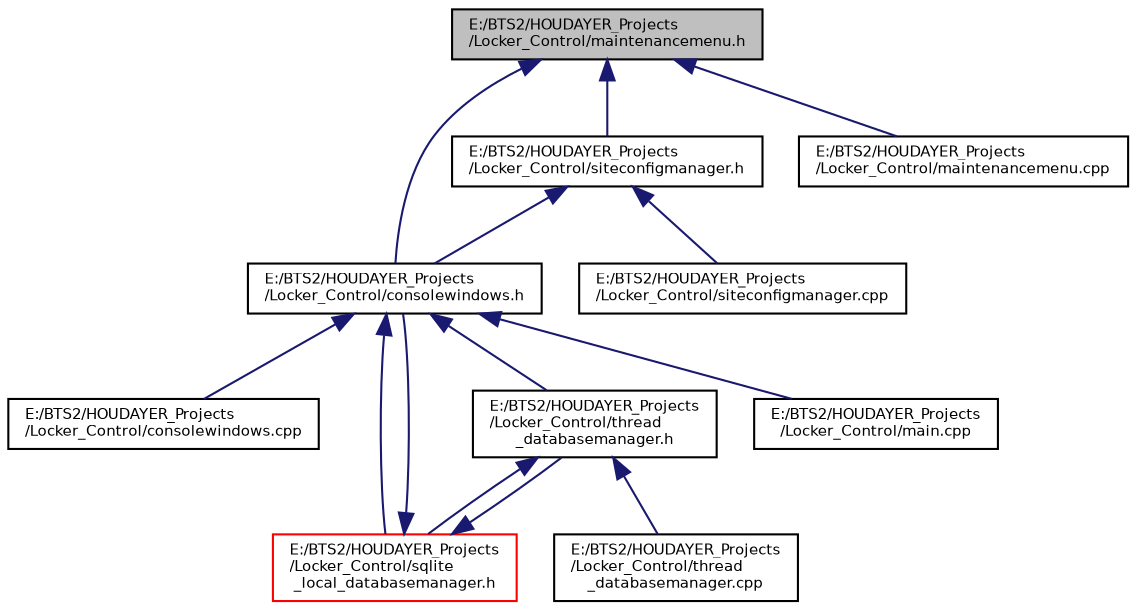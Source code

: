 digraph "E:/BTS2/HOUDAYER_Projects/Locker_Control/maintenancemenu.h"
{
 // INTERACTIVE_SVG=YES
  bgcolor="transparent";
  edge [fontname="Helvetica",fontsize="7",labelfontname="Helvetica",labelfontsize="7"];
  node [fontname="Helvetica",fontsize="7",shape=record];
  Node1 [label="E:/BTS2/HOUDAYER_Projects\l/Locker_Control/maintenancemenu.h",height=0.2,width=0.4,color="black", fillcolor="grey75", style="filled", fontcolor="black"];
  Node1 -> Node2 [dir="back",color="midnightblue",fontsize="7",style="solid",fontname="Helvetica"];
  Node2 [label="E:/BTS2/HOUDAYER_Projects\l/Locker_Control/consolewindows.h",height=0.2,width=0.4,color="black",URL="$consolewindows_8h.html"];
  Node2 -> Node3 [dir="back",color="midnightblue",fontsize="7",style="solid",fontname="Helvetica"];
  Node3 [label="E:/BTS2/HOUDAYER_Projects\l/Locker_Control/consolewindows.cpp",height=0.2,width=0.4,color="black",URL="$consolewindows_8cpp.html"];
  Node2 -> Node4 [dir="back",color="midnightblue",fontsize="7",style="solid",fontname="Helvetica"];
  Node4 [label="E:/BTS2/HOUDAYER_Projects\l/Locker_Control/thread\l_databasemanager.h",height=0.2,width=0.4,color="black",URL="$thread__databasemanager_8h.html"];
  Node4 -> Node5 [dir="back",color="midnightblue",fontsize="7",style="solid",fontname="Helvetica"];
  Node5 [label="E:/BTS2/HOUDAYER_Projects\l/Locker_Control/sqlite\l_local_databasemanager.h",height=0.2,width=0.4,color="red",URL="$sqlite__local__databasemanager_8h.html"];
  Node5 -> Node2 [dir="back",color="midnightblue",fontsize="7",style="solid",fontname="Helvetica"];
  Node5 -> Node4 [dir="back",color="midnightblue",fontsize="7",style="solid",fontname="Helvetica"];
  Node4 -> Node6 [dir="back",color="midnightblue",fontsize="7",style="solid",fontname="Helvetica"];
  Node6 [label="E:/BTS2/HOUDAYER_Projects\l/Locker_Control/thread\l_databasemanager.cpp",height=0.2,width=0.4,color="black",URL="$thread__databasemanager_8cpp.html"];
  Node2 -> Node5 [dir="back",color="midnightblue",fontsize="7",style="solid",fontname="Helvetica"];
  Node2 -> Node7 [dir="back",color="midnightblue",fontsize="7",style="solid",fontname="Helvetica"];
  Node7 [label="E:/BTS2/HOUDAYER_Projects\l/Locker_Control/main.cpp",height=0.2,width=0.4,color="black",URL="$main_8cpp.html"];
  Node1 -> Node8 [dir="back",color="midnightblue",fontsize="7",style="solid",fontname="Helvetica"];
  Node8 [label="E:/BTS2/HOUDAYER_Projects\l/Locker_Control/siteconfigmanager.h",height=0.2,width=0.4,color="black",URL="$siteconfigmanager_8h.html"];
  Node8 -> Node2 [dir="back",color="midnightblue",fontsize="7",style="solid",fontname="Helvetica"];
  Node8 -> Node9 [dir="back",color="midnightblue",fontsize="7",style="solid",fontname="Helvetica"];
  Node9 [label="E:/BTS2/HOUDAYER_Projects\l/Locker_Control/siteconfigmanager.cpp",height=0.2,width=0.4,color="black",URL="$siteconfigmanager_8cpp.html"];
  Node1 -> Node10 [dir="back",color="midnightblue",fontsize="7",style="solid",fontname="Helvetica"];
  Node10 [label="E:/BTS2/HOUDAYER_Projects\l/Locker_Control/maintenancemenu.cpp",height=0.2,width=0.4,color="black",URL="$maintenancemenu_8cpp.html"];
}
